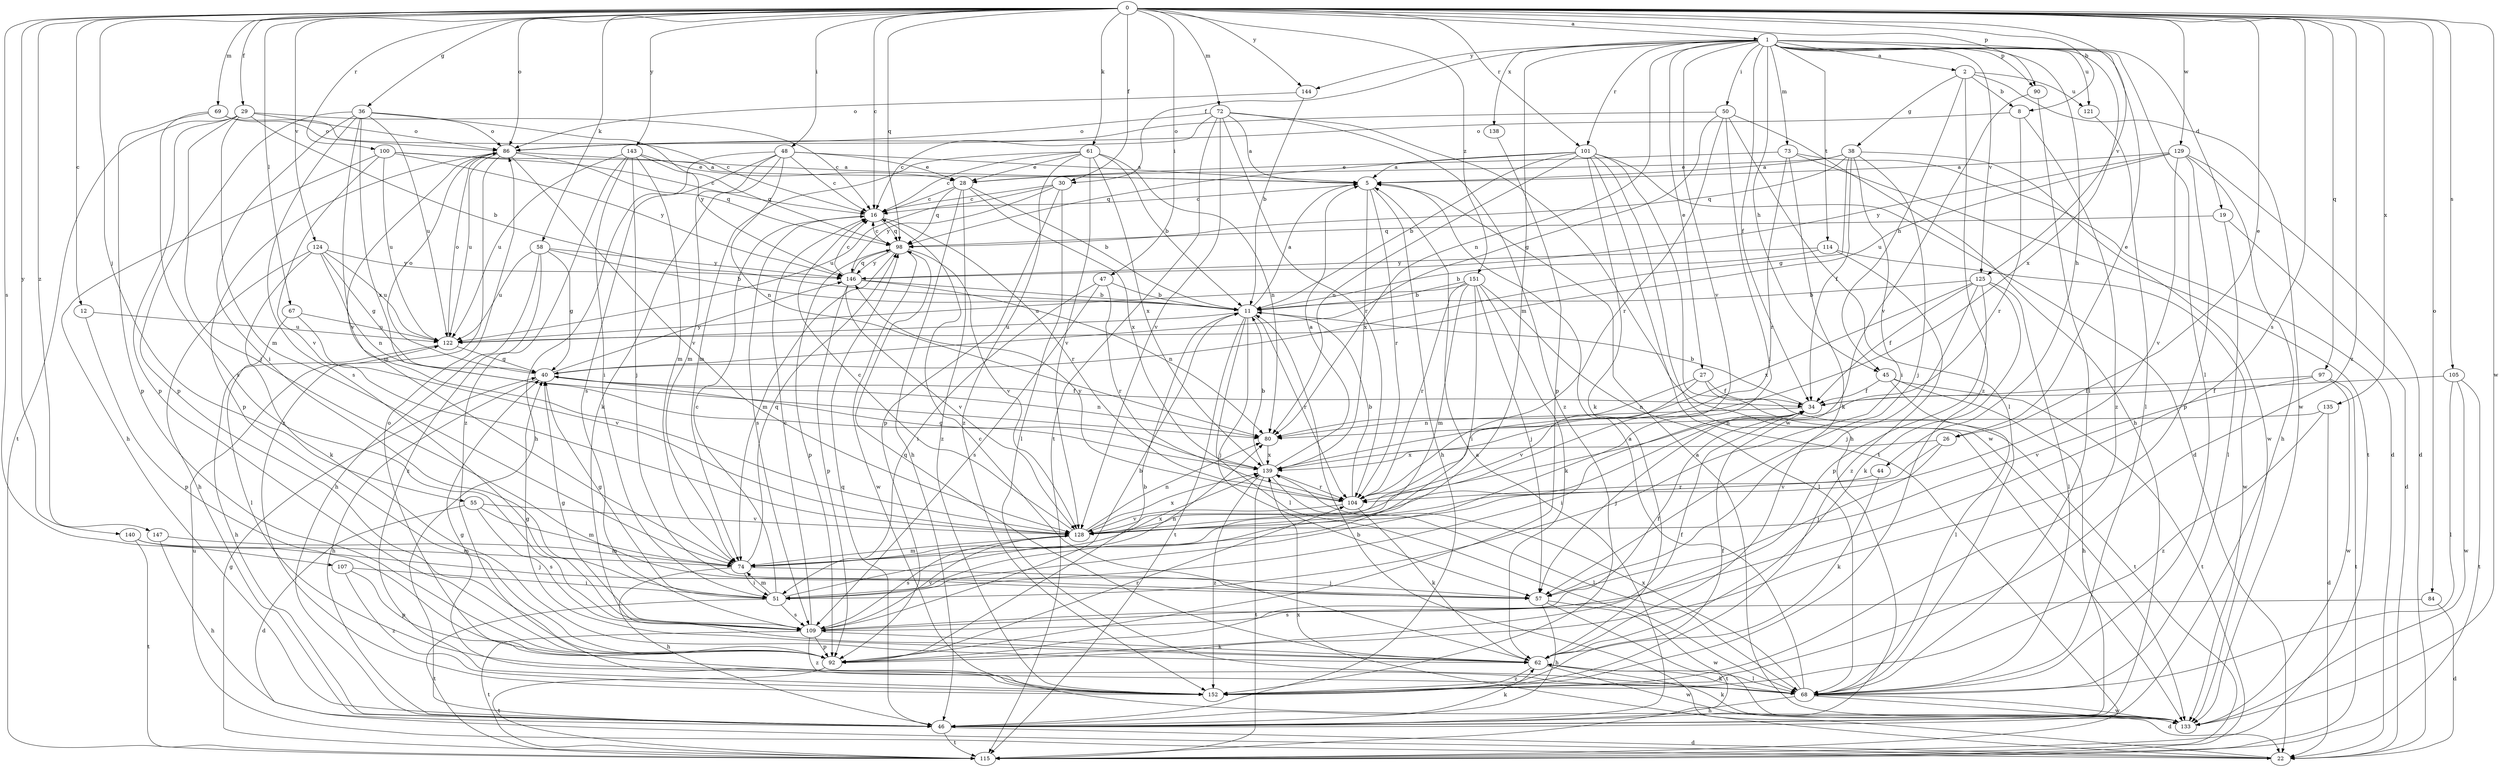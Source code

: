 strict digraph  {
0;
1;
2;
5;
8;
11;
12;
16;
19;
22;
26;
27;
28;
29;
30;
34;
36;
38;
40;
44;
45;
46;
47;
48;
50;
51;
55;
57;
58;
61;
62;
67;
68;
69;
72;
73;
74;
80;
84;
86;
90;
92;
97;
98;
100;
101;
104;
105;
107;
109;
114;
115;
121;
122;
124;
125;
128;
129;
133;
135;
138;
139;
140;
143;
144;
146;
147;
151;
152;
0 -> 1  [label=a];
0 -> 8  [label=b];
0 -> 12  [label=c];
0 -> 16  [label=c];
0 -> 26  [label=e];
0 -> 29  [label=f];
0 -> 30  [label=f];
0 -> 36  [label=g];
0 -> 47  [label=i];
0 -> 48  [label=i];
0 -> 55  [label=j];
0 -> 58  [label=k];
0 -> 61  [label=k];
0 -> 67  [label=l];
0 -> 69  [label=m];
0 -> 72  [label=m];
0 -> 84  [label=o];
0 -> 86  [label=o];
0 -> 90  [label=p];
0 -> 97  [label=q];
0 -> 98  [label=q];
0 -> 100  [label=r];
0 -> 101  [label=r];
0 -> 105  [label=s];
0 -> 107  [label=s];
0 -> 109  [label=s];
0 -> 124  [label=v];
0 -> 125  [label=v];
0 -> 129  [label=w];
0 -> 133  [label=w];
0 -> 135  [label=x];
0 -> 140  [label=y];
0 -> 143  [label=y];
0 -> 144  [label=y];
0 -> 147  [label=z];
0 -> 151  [label=z];
0 -> 152  [label=z];
1 -> 2  [label=a];
1 -> 19  [label=d];
1 -> 26  [label=e];
1 -> 27  [label=e];
1 -> 30  [label=f];
1 -> 34  [label=f];
1 -> 44  [label=h];
1 -> 45  [label=h];
1 -> 50  [label=i];
1 -> 68  [label=l];
1 -> 73  [label=m];
1 -> 74  [label=m];
1 -> 80  [label=n];
1 -> 90  [label=p];
1 -> 101  [label=r];
1 -> 114  [label=t];
1 -> 121  [label=u];
1 -> 125  [label=v];
1 -> 128  [label=v];
1 -> 138  [label=x];
1 -> 139  [label=x];
1 -> 144  [label=y];
2 -> 8  [label=b];
2 -> 38  [label=g];
2 -> 45  [label=h];
2 -> 121  [label=u];
2 -> 133  [label=w];
2 -> 152  [label=z];
5 -> 16  [label=c];
5 -> 46  [label=h];
5 -> 104  [label=r];
5 -> 139  [label=x];
8 -> 86  [label=o];
8 -> 104  [label=r];
8 -> 152  [label=z];
11 -> 5  [label=a];
11 -> 57  [label=j];
11 -> 68  [label=l];
11 -> 104  [label=r];
11 -> 115  [label=t];
11 -> 122  [label=u];
12 -> 92  [label=p];
12 -> 122  [label=u];
16 -> 98  [label=q];
16 -> 104  [label=r];
16 -> 109  [label=s];
19 -> 22  [label=d];
19 -> 68  [label=l];
19 -> 98  [label=q];
22 -> 11  [label=b];
22 -> 122  [label=u];
22 -> 139  [label=x];
26 -> 57  [label=j];
26 -> 128  [label=v];
26 -> 139  [label=x];
27 -> 34  [label=f];
27 -> 80  [label=n];
27 -> 115  [label=t];
27 -> 128  [label=v];
28 -> 11  [label=b];
28 -> 16  [label=c];
28 -> 46  [label=h];
28 -> 98  [label=q];
28 -> 139  [label=x];
28 -> 152  [label=z];
29 -> 11  [label=b];
29 -> 16  [label=c];
29 -> 57  [label=j];
29 -> 74  [label=m];
29 -> 86  [label=o];
29 -> 92  [label=p];
29 -> 115  [label=t];
30 -> 16  [label=c];
30 -> 68  [label=l];
30 -> 92  [label=p];
30 -> 122  [label=u];
30 -> 146  [label=y];
34 -> 11  [label=b];
34 -> 51  [label=i];
34 -> 57  [label=j];
34 -> 80  [label=n];
36 -> 51  [label=i];
36 -> 86  [label=o];
36 -> 92  [label=p];
36 -> 109  [label=s];
36 -> 122  [label=u];
36 -> 128  [label=v];
36 -> 139  [label=x];
36 -> 146  [label=y];
38 -> 5  [label=a];
38 -> 28  [label=e];
38 -> 34  [label=f];
38 -> 40  [label=g];
38 -> 51  [label=i];
38 -> 57  [label=j];
38 -> 98  [label=q];
38 -> 133  [label=w];
40 -> 34  [label=f];
40 -> 46  [label=h];
40 -> 80  [label=n];
40 -> 86  [label=o];
40 -> 146  [label=y];
44 -> 62  [label=k];
44 -> 104  [label=r];
45 -> 34  [label=f];
45 -> 46  [label=h];
45 -> 68  [label=l];
45 -> 115  [label=t];
46 -> 5  [label=a];
46 -> 22  [label=d];
46 -> 62  [label=k];
46 -> 98  [label=q];
46 -> 115  [label=t];
47 -> 11  [label=b];
47 -> 51  [label=i];
47 -> 104  [label=r];
47 -> 109  [label=s];
48 -> 5  [label=a];
48 -> 16  [label=c];
48 -> 28  [label=e];
48 -> 46  [label=h];
48 -> 62  [label=k];
48 -> 74  [label=m];
48 -> 80  [label=n];
48 -> 109  [label=s];
50 -> 40  [label=g];
50 -> 46  [label=h];
50 -> 51  [label=i];
50 -> 68  [label=l];
50 -> 86  [label=o];
50 -> 104  [label=r];
51 -> 16  [label=c];
51 -> 40  [label=g];
51 -> 74  [label=m];
51 -> 80  [label=n];
51 -> 109  [label=s];
51 -> 115  [label=t];
55 -> 22  [label=d];
55 -> 74  [label=m];
55 -> 109  [label=s];
55 -> 128  [label=v];
57 -> 46  [label=h];
57 -> 115  [label=t];
57 -> 133  [label=w];
58 -> 11  [label=b];
58 -> 40  [label=g];
58 -> 46  [label=h];
58 -> 122  [label=u];
58 -> 146  [label=y];
58 -> 152  [label=z];
61 -> 11  [label=b];
61 -> 16  [label=c];
61 -> 28  [label=e];
61 -> 74  [label=m];
61 -> 80  [label=n];
61 -> 128  [label=v];
61 -> 139  [label=x];
61 -> 152  [label=z];
62 -> 16  [label=c];
62 -> 40  [label=g];
62 -> 68  [label=l];
62 -> 98  [label=q];
62 -> 133  [label=w];
62 -> 152  [label=z];
67 -> 68  [label=l];
67 -> 122  [label=u];
67 -> 128  [label=v];
68 -> 5  [label=a];
68 -> 22  [label=d];
68 -> 46  [label=h];
68 -> 62  [label=k];
68 -> 86  [label=o];
68 -> 133  [label=w];
68 -> 139  [label=x];
69 -> 16  [label=c];
69 -> 86  [label=o];
69 -> 92  [label=p];
69 -> 109  [label=s];
72 -> 5  [label=a];
72 -> 16  [label=c];
72 -> 86  [label=o];
72 -> 104  [label=r];
72 -> 115  [label=t];
72 -> 128  [label=v];
72 -> 133  [label=w];
72 -> 152  [label=z];
73 -> 22  [label=d];
73 -> 28  [label=e];
73 -> 62  [label=k];
73 -> 104  [label=r];
73 -> 115  [label=t];
74 -> 46  [label=h];
74 -> 51  [label=i];
74 -> 57  [label=j];
74 -> 98  [label=q];
74 -> 139  [label=x];
80 -> 139  [label=x];
84 -> 22  [label=d];
84 -> 109  [label=s];
86 -> 5  [label=a];
86 -> 74  [label=m];
86 -> 92  [label=p];
86 -> 98  [label=q];
86 -> 122  [label=u];
86 -> 128  [label=v];
86 -> 152  [label=z];
90 -> 68  [label=l];
90 -> 128  [label=v];
92 -> 11  [label=b];
92 -> 34  [label=f];
92 -> 104  [label=r];
92 -> 115  [label=t];
97 -> 34  [label=f];
97 -> 115  [label=t];
97 -> 128  [label=v];
97 -> 133  [label=w];
98 -> 16  [label=c];
98 -> 74  [label=m];
98 -> 92  [label=p];
98 -> 128  [label=v];
98 -> 133  [label=w];
98 -> 146  [label=y];
100 -> 5  [label=a];
100 -> 16  [label=c];
100 -> 46  [label=h];
100 -> 122  [label=u];
100 -> 128  [label=v];
100 -> 146  [label=y];
101 -> 5  [label=a];
101 -> 11  [label=b];
101 -> 22  [label=d];
101 -> 46  [label=h];
101 -> 62  [label=k];
101 -> 80  [label=n];
101 -> 98  [label=q];
101 -> 115  [label=t];
101 -> 133  [label=w];
104 -> 11  [label=b];
104 -> 62  [label=k];
104 -> 128  [label=v];
104 -> 146  [label=y];
105 -> 34  [label=f];
105 -> 68  [label=l];
105 -> 115  [label=t];
105 -> 133  [label=w];
107 -> 51  [label=i];
107 -> 92  [label=p];
107 -> 152  [label=z];
109 -> 11  [label=b];
109 -> 16  [label=c];
109 -> 34  [label=f];
109 -> 40  [label=g];
109 -> 62  [label=k];
109 -> 92  [label=p];
109 -> 115  [label=t];
109 -> 128  [label=v];
109 -> 152  [label=z];
114 -> 11  [label=b];
114 -> 133  [label=w];
114 -> 146  [label=y];
114 -> 152  [label=z];
115 -> 40  [label=g];
121 -> 68  [label=l];
122 -> 40  [label=g];
122 -> 46  [label=h];
122 -> 86  [label=o];
124 -> 40  [label=g];
124 -> 46  [label=h];
124 -> 62  [label=k];
124 -> 80  [label=n];
124 -> 122  [label=u];
124 -> 146  [label=y];
125 -> 11  [label=b];
125 -> 34  [label=f];
125 -> 57  [label=j];
125 -> 62  [label=k];
125 -> 68  [label=l];
125 -> 92  [label=p];
125 -> 139  [label=x];
128 -> 16  [label=c];
128 -> 74  [label=m];
128 -> 80  [label=n];
128 -> 109  [label=s];
128 -> 139  [label=x];
129 -> 5  [label=a];
129 -> 22  [label=d];
129 -> 46  [label=h];
129 -> 92  [label=p];
129 -> 122  [label=u];
129 -> 128  [label=v];
129 -> 146  [label=y];
133 -> 5  [label=a];
133 -> 62  [label=k];
135 -> 22  [label=d];
135 -> 80  [label=n];
135 -> 152  [label=z];
138 -> 92  [label=p];
139 -> 5  [label=a];
139 -> 11  [label=b];
139 -> 40  [label=g];
139 -> 68  [label=l];
139 -> 104  [label=r];
139 -> 115  [label=t];
139 -> 152  [label=z];
140 -> 57  [label=j];
140 -> 74  [label=m];
140 -> 115  [label=t];
143 -> 28  [label=e];
143 -> 51  [label=i];
143 -> 57  [label=j];
143 -> 74  [label=m];
143 -> 98  [label=q];
143 -> 122  [label=u];
143 -> 152  [label=z];
144 -> 11  [label=b];
144 -> 86  [label=o];
146 -> 11  [label=b];
146 -> 16  [label=c];
146 -> 80  [label=n];
146 -> 92  [label=p];
146 -> 98  [label=q];
146 -> 128  [label=v];
147 -> 46  [label=h];
147 -> 74  [label=m];
151 -> 11  [label=b];
151 -> 51  [label=i];
151 -> 57  [label=j];
151 -> 62  [label=k];
151 -> 68  [label=l];
151 -> 74  [label=m];
151 -> 104  [label=r];
151 -> 122  [label=u];
152 -> 34  [label=f];
152 -> 40  [label=g];
}
